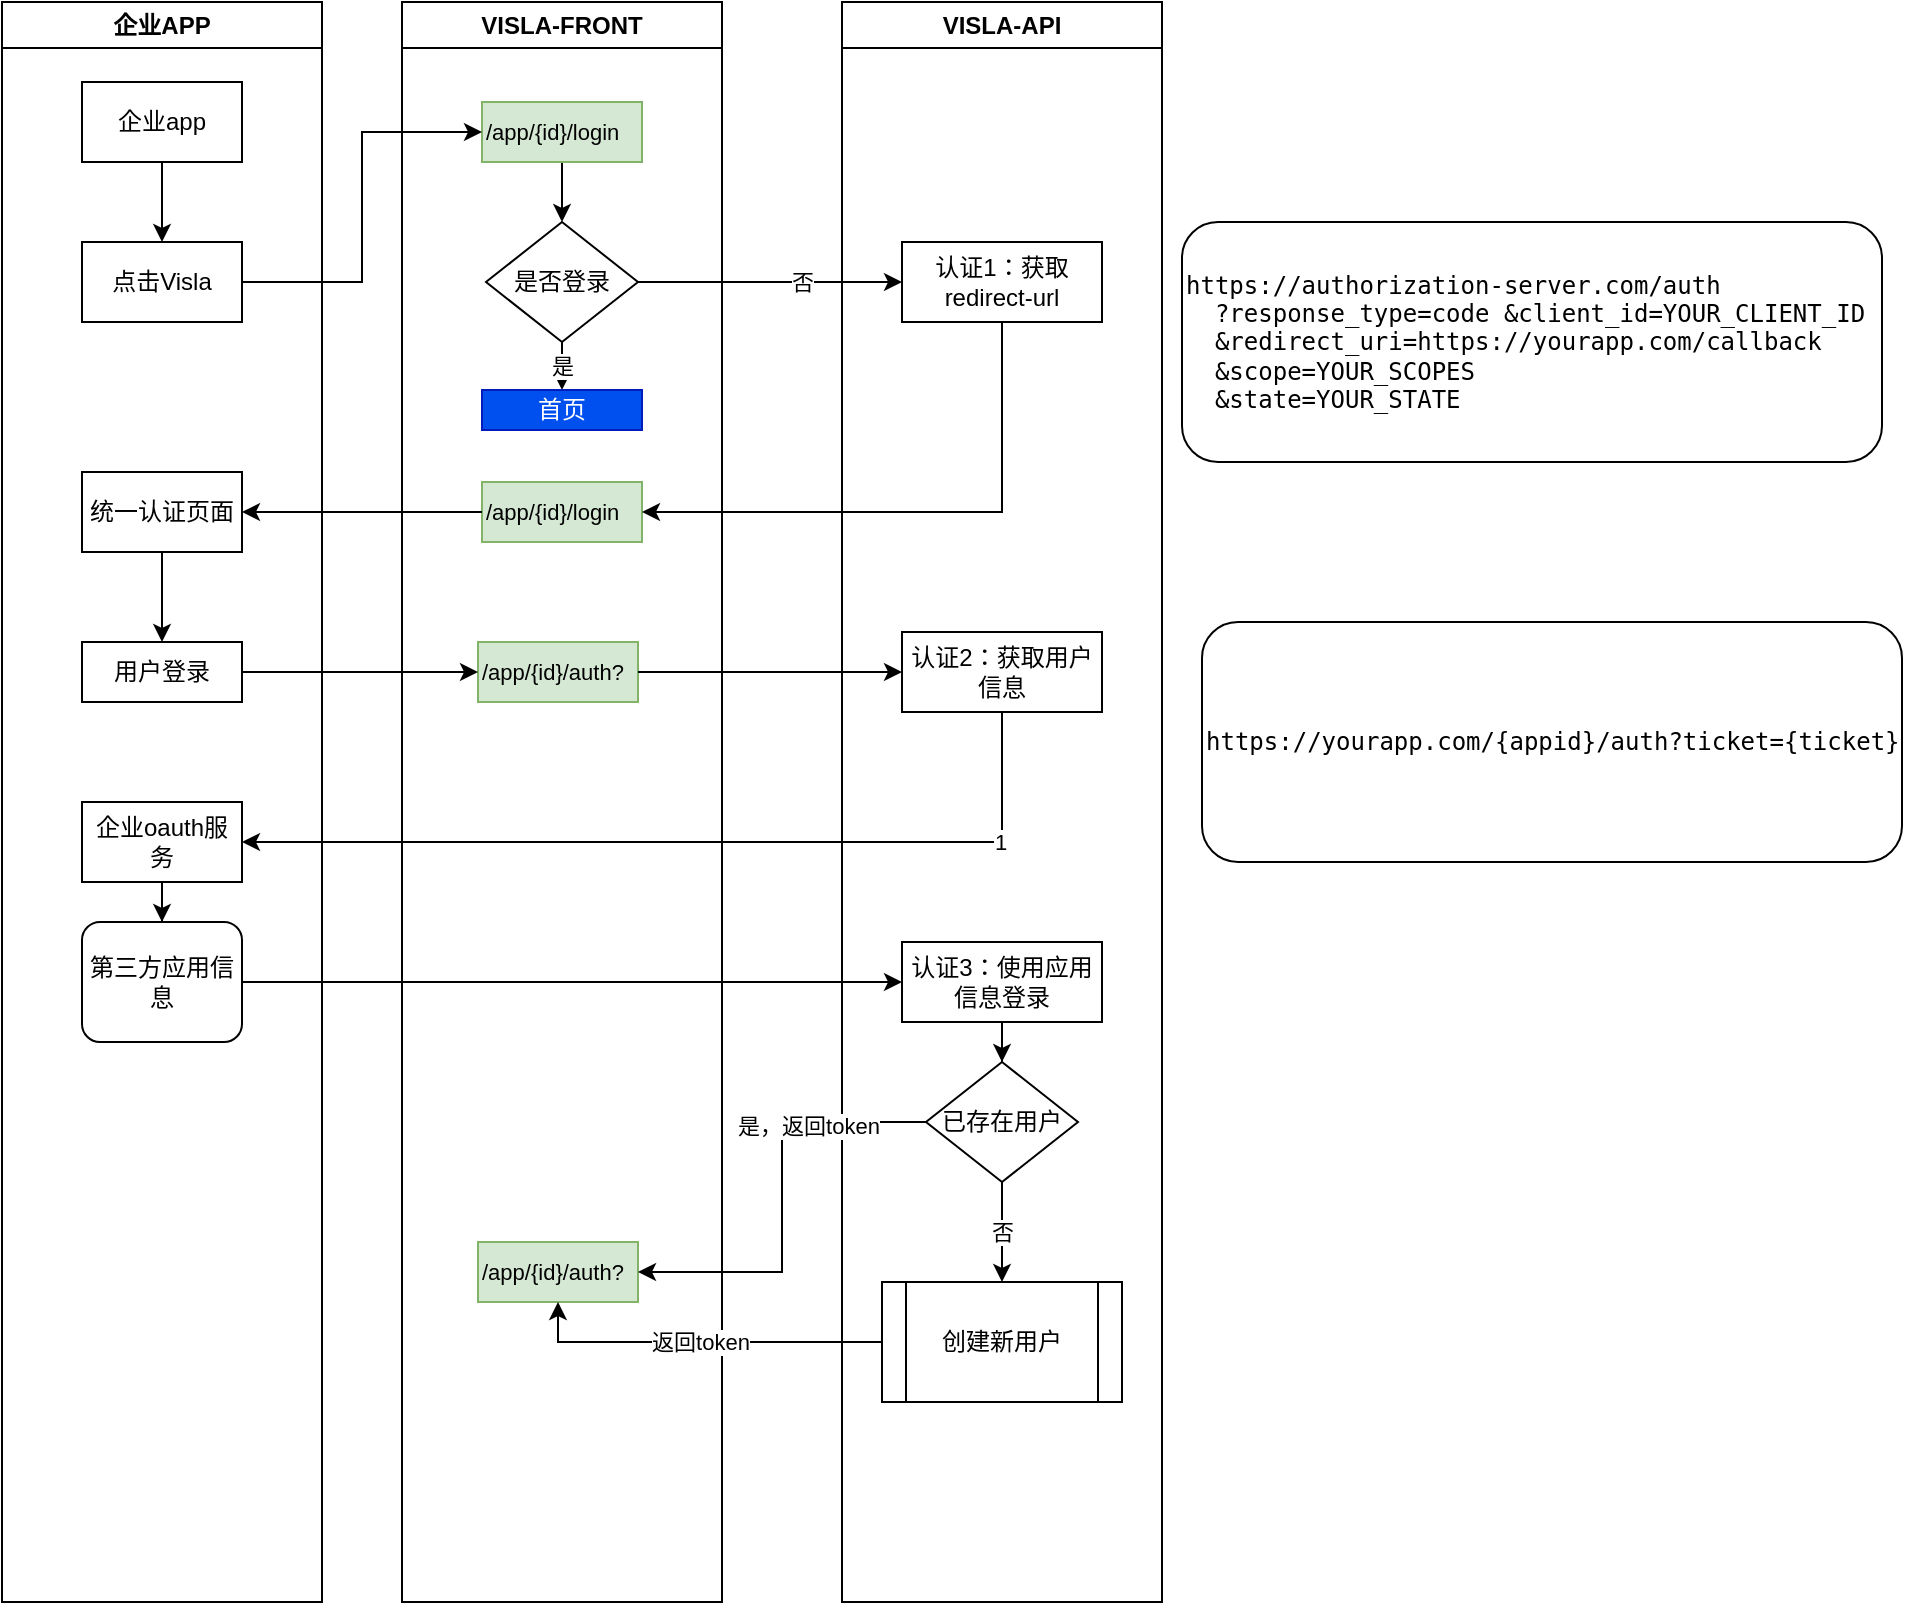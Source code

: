 <mxfile version="24.7.17">
  <diagram name="第 1 页" id="i4Nu_4LzZroBrKC8KvXQ">
    <mxGraphModel dx="568" dy="307" grid="1" gridSize="10" guides="1" tooltips="1" connect="1" arrows="1" fold="1" page="1" pageScale="1" pageWidth="827" pageHeight="1169" math="0" shadow="0">
      <root>
        <mxCell id="0" />
        <mxCell id="1" parent="0" />
        <mxCell id="6MXTTaW9w-NatlQJU3yg-1" value="企业APP" style="swimlane;whiteSpace=wrap;html=1;" vertex="1" parent="1">
          <mxGeometry x="80" y="200" width="160" height="800" as="geometry" />
        </mxCell>
        <mxCell id="6MXTTaW9w-NatlQJU3yg-2" value="企业app" style="rounded=0;whiteSpace=wrap;html=1;" vertex="1" parent="6MXTTaW9w-NatlQJU3yg-1">
          <mxGeometry x="40" y="40" width="80" height="40" as="geometry" />
        </mxCell>
        <mxCell id="6MXTTaW9w-NatlQJU3yg-3" value="点击Visla" style="rounded=0;whiteSpace=wrap;html=1;" vertex="1" parent="6MXTTaW9w-NatlQJU3yg-1">
          <mxGeometry x="40" y="120" width="80" height="40" as="geometry" />
        </mxCell>
        <mxCell id="6MXTTaW9w-NatlQJU3yg-4" style="edgeStyle=orthogonalEdgeStyle;rounded=0;orthogonalLoop=1;jettySize=auto;html=1;exitX=0.5;exitY=1;exitDx=0;exitDy=0;entryX=0.5;entryY=0;entryDx=0;entryDy=0;" edge="1" parent="6MXTTaW9w-NatlQJU3yg-1" source="6MXTTaW9w-NatlQJU3yg-2" target="6MXTTaW9w-NatlQJU3yg-3">
          <mxGeometry relative="1" as="geometry" />
        </mxCell>
        <mxCell id="6MXTTaW9w-NatlQJU3yg-5" value="" style="edgeStyle=orthogonalEdgeStyle;rounded=0;orthogonalLoop=1;jettySize=auto;html=1;" edge="1" parent="6MXTTaW9w-NatlQJU3yg-1" source="6MXTTaW9w-NatlQJU3yg-6" target="6MXTTaW9w-NatlQJU3yg-7">
          <mxGeometry relative="1" as="geometry" />
        </mxCell>
        <mxCell id="6MXTTaW9w-NatlQJU3yg-6" value="统一认证页面" style="rounded=0;whiteSpace=wrap;html=1;" vertex="1" parent="6MXTTaW9w-NatlQJU3yg-1">
          <mxGeometry x="40" y="235" width="80" height="40" as="geometry" />
        </mxCell>
        <mxCell id="6MXTTaW9w-NatlQJU3yg-7" value="用户登录" style="rounded=0;whiteSpace=wrap;html=1;" vertex="1" parent="6MXTTaW9w-NatlQJU3yg-1">
          <mxGeometry x="40" y="320" width="80" height="30" as="geometry" />
        </mxCell>
        <mxCell id="6MXTTaW9w-NatlQJU3yg-8" value="" style="edgeStyle=orthogonalEdgeStyle;rounded=0;orthogonalLoop=1;jettySize=auto;html=1;" edge="1" parent="6MXTTaW9w-NatlQJU3yg-1" source="6MXTTaW9w-NatlQJU3yg-9" target="6MXTTaW9w-NatlQJU3yg-10">
          <mxGeometry relative="1" as="geometry" />
        </mxCell>
        <mxCell id="6MXTTaW9w-NatlQJU3yg-9" value="企业oauth服务" style="rounded=0;whiteSpace=wrap;html=1;" vertex="1" parent="6MXTTaW9w-NatlQJU3yg-1">
          <mxGeometry x="40" y="400" width="80" height="40" as="geometry" />
        </mxCell>
        <mxCell id="6MXTTaW9w-NatlQJU3yg-10" value="第三方应用信息" style="rounded=1;whiteSpace=wrap;html=1;" vertex="1" parent="6MXTTaW9w-NatlQJU3yg-1">
          <mxGeometry x="40" y="460" width="80" height="60" as="geometry" />
        </mxCell>
        <mxCell id="6MXTTaW9w-NatlQJU3yg-11" value="VISLA-FRONT" style="swimlane;whiteSpace=wrap;html=1;" vertex="1" parent="1">
          <mxGeometry x="280" y="200" width="160" height="800" as="geometry" />
        </mxCell>
        <mxCell id="6MXTTaW9w-NatlQJU3yg-12" value="" style="edgeStyle=orthogonalEdgeStyle;rounded=0;orthogonalLoop=1;jettySize=auto;html=1;" edge="1" parent="6MXTTaW9w-NatlQJU3yg-11" source="6MXTTaW9w-NatlQJU3yg-13" target="6MXTTaW9w-NatlQJU3yg-15">
          <mxGeometry relative="1" as="geometry" />
        </mxCell>
        <mxCell id="6MXTTaW9w-NatlQJU3yg-13" value="&lt;font style=&quot;font-size: 11px;&quot;&gt;/app/{id}/login&lt;/font&gt;" style="rounded=0;html=1;fillColor=#d5e8d4;strokeColor=#82b366;gradientColor=none;align=left;whiteSpace=wrap;" vertex="1" parent="6MXTTaW9w-NatlQJU3yg-11">
          <mxGeometry x="40" y="50" width="80" height="30" as="geometry" />
        </mxCell>
        <mxCell id="6MXTTaW9w-NatlQJU3yg-14" value="是" style="edgeStyle=orthogonalEdgeStyle;rounded=0;orthogonalLoop=1;jettySize=auto;html=1;" edge="1" parent="6MXTTaW9w-NatlQJU3yg-11" source="6MXTTaW9w-NatlQJU3yg-15" target="6MXTTaW9w-NatlQJU3yg-16">
          <mxGeometry relative="1" as="geometry" />
        </mxCell>
        <mxCell id="6MXTTaW9w-NatlQJU3yg-15" value="是否登录" style="rhombus;whiteSpace=wrap;html=1;" vertex="1" parent="6MXTTaW9w-NatlQJU3yg-11">
          <mxGeometry x="42" y="110" width="76" height="60" as="geometry" />
        </mxCell>
        <mxCell id="6MXTTaW9w-NatlQJU3yg-16" value="首页" style="rounded=0;whiteSpace=wrap;html=1;fillColor=#0050ef;fontColor=#ffffff;strokeColor=#001DBC;" vertex="1" parent="6MXTTaW9w-NatlQJU3yg-11">
          <mxGeometry x="40" y="194" width="80" height="20" as="geometry" />
        </mxCell>
        <mxCell id="6MXTTaW9w-NatlQJU3yg-17" value="&lt;font style=&quot;font-size: 11px;&quot;&gt;/app/{id}/login&lt;/font&gt;" style="rounded=0;html=1;fillColor=#d5e8d4;strokeColor=#82b366;gradientColor=none;align=left;whiteSpace=wrap;" vertex="1" parent="6MXTTaW9w-NatlQJU3yg-11">
          <mxGeometry x="40" y="240" width="80" height="30" as="geometry" />
        </mxCell>
        <mxCell id="6MXTTaW9w-NatlQJU3yg-18" value="&lt;font style=&quot;font-size: 11px;&quot;&gt;/app/{id}/auth?&lt;/font&gt;" style="rounded=0;html=1;fillColor=#d5e8d4;strokeColor=#82b366;gradientColor=none;align=left;whiteSpace=wrap;" vertex="1" parent="6MXTTaW9w-NatlQJU3yg-11">
          <mxGeometry x="38" y="320" width="80" height="30" as="geometry" />
        </mxCell>
        <mxCell id="6MXTTaW9w-NatlQJU3yg-19" value="&lt;font style=&quot;font-size: 11px;&quot;&gt;/app/{id}/auth?&lt;/font&gt;" style="rounded=0;html=1;fillColor=#d5e8d4;strokeColor=#82b366;gradientColor=none;align=left;whiteSpace=wrap;" vertex="1" parent="6MXTTaW9w-NatlQJU3yg-11">
          <mxGeometry x="38" y="620" width="80" height="30" as="geometry" />
        </mxCell>
        <mxCell id="6MXTTaW9w-NatlQJU3yg-20" value="VISLA-API" style="swimlane;whiteSpace=wrap;html=1;" vertex="1" parent="1">
          <mxGeometry x="500" y="200" width="160" height="800" as="geometry" />
        </mxCell>
        <mxCell id="6MXTTaW9w-NatlQJU3yg-21" value="认证1：获取redirect-url" style="rounded=0;whiteSpace=wrap;html=1;" vertex="1" parent="6MXTTaW9w-NatlQJU3yg-20">
          <mxGeometry x="30" y="120" width="100" height="40" as="geometry" />
        </mxCell>
        <mxCell id="6MXTTaW9w-NatlQJU3yg-22" value="认证2：获取用户信息" style="rounded=0;whiteSpace=wrap;html=1;" vertex="1" parent="6MXTTaW9w-NatlQJU3yg-20">
          <mxGeometry x="30" y="315" width="100" height="40" as="geometry" />
        </mxCell>
        <mxCell id="6MXTTaW9w-NatlQJU3yg-23" value="" style="edgeStyle=orthogonalEdgeStyle;rounded=0;orthogonalLoop=1;jettySize=auto;html=1;" edge="1" parent="6MXTTaW9w-NatlQJU3yg-20" source="6MXTTaW9w-NatlQJU3yg-24" target="6MXTTaW9w-NatlQJU3yg-26">
          <mxGeometry relative="1" as="geometry" />
        </mxCell>
        <mxCell id="6MXTTaW9w-NatlQJU3yg-24" value="认证3：使用应用信息登录" style="rounded=0;whiteSpace=wrap;html=1;" vertex="1" parent="6MXTTaW9w-NatlQJU3yg-20">
          <mxGeometry x="30" y="470" width="100" height="40" as="geometry" />
        </mxCell>
        <mxCell id="6MXTTaW9w-NatlQJU3yg-25" value="否" style="edgeStyle=orthogonalEdgeStyle;rounded=0;orthogonalLoop=1;jettySize=auto;html=1;" edge="1" parent="6MXTTaW9w-NatlQJU3yg-20" source="6MXTTaW9w-NatlQJU3yg-26" target="6MXTTaW9w-NatlQJU3yg-27">
          <mxGeometry relative="1" as="geometry" />
        </mxCell>
        <mxCell id="6MXTTaW9w-NatlQJU3yg-26" value="已存在用户" style="rhombus;whiteSpace=wrap;html=1;" vertex="1" parent="6MXTTaW9w-NatlQJU3yg-20">
          <mxGeometry x="42" y="530" width="76" height="60" as="geometry" />
        </mxCell>
        <mxCell id="6MXTTaW9w-NatlQJU3yg-27" value="创建新用户" style="shape=process;whiteSpace=wrap;html=1;backgroundOutline=1;" vertex="1" parent="6MXTTaW9w-NatlQJU3yg-20">
          <mxGeometry x="20" y="640" width="120" height="60" as="geometry" />
        </mxCell>
        <mxCell id="6MXTTaW9w-NatlQJU3yg-28" style="edgeStyle=orthogonalEdgeStyle;rounded=0;orthogonalLoop=1;jettySize=auto;html=1;entryX=0;entryY=0.5;entryDx=0;entryDy=0;" edge="1" parent="1" source="6MXTTaW9w-NatlQJU3yg-3" target="6MXTTaW9w-NatlQJU3yg-13">
          <mxGeometry relative="1" as="geometry" />
        </mxCell>
        <mxCell id="6MXTTaW9w-NatlQJU3yg-29" style="edgeStyle=orthogonalEdgeStyle;rounded=0;orthogonalLoop=1;jettySize=auto;html=1;" edge="1" parent="1" source="6MXTTaW9w-NatlQJU3yg-15" target="6MXTTaW9w-NatlQJU3yg-21">
          <mxGeometry relative="1" as="geometry" />
        </mxCell>
        <mxCell id="6MXTTaW9w-NatlQJU3yg-30" value="否" style="edgeLabel;html=1;align=center;verticalAlign=middle;resizable=0;points=[];" vertex="1" connectable="0" parent="6MXTTaW9w-NatlQJU3yg-29">
          <mxGeometry x="0.235" relative="1" as="geometry">
            <mxPoint as="offset" />
          </mxGeometry>
        </mxCell>
        <mxCell id="6MXTTaW9w-NatlQJU3yg-31" style="edgeStyle=orthogonalEdgeStyle;rounded=0;orthogonalLoop=1;jettySize=auto;html=1;entryX=1;entryY=0.5;entryDx=0;entryDy=0;exitX=0.5;exitY=1;exitDx=0;exitDy=0;" edge="1" parent="1" source="6MXTTaW9w-NatlQJU3yg-21" target="6MXTTaW9w-NatlQJU3yg-17">
          <mxGeometry relative="1" as="geometry" />
        </mxCell>
        <mxCell id="6MXTTaW9w-NatlQJU3yg-32" style="edgeStyle=orthogonalEdgeStyle;rounded=0;orthogonalLoop=1;jettySize=auto;html=1;entryX=1;entryY=0.5;entryDx=0;entryDy=0;" edge="1" parent="1" source="6MXTTaW9w-NatlQJU3yg-17" target="6MXTTaW9w-NatlQJU3yg-6">
          <mxGeometry relative="1" as="geometry" />
        </mxCell>
        <mxCell id="6MXTTaW9w-NatlQJU3yg-33" style="edgeStyle=orthogonalEdgeStyle;rounded=0;orthogonalLoop=1;jettySize=auto;html=1;" edge="1" parent="1" source="6MXTTaW9w-NatlQJU3yg-7" target="6MXTTaW9w-NatlQJU3yg-18">
          <mxGeometry relative="1" as="geometry" />
        </mxCell>
        <mxCell id="6MXTTaW9w-NatlQJU3yg-34" style="edgeStyle=orthogonalEdgeStyle;rounded=0;orthogonalLoop=1;jettySize=auto;html=1;entryX=0;entryY=0.5;entryDx=0;entryDy=0;" edge="1" parent="1" source="6MXTTaW9w-NatlQJU3yg-18" target="6MXTTaW9w-NatlQJU3yg-22">
          <mxGeometry relative="1" as="geometry" />
        </mxCell>
        <mxCell id="6MXTTaW9w-NatlQJU3yg-35" style="edgeStyle=orthogonalEdgeStyle;rounded=0;orthogonalLoop=1;jettySize=auto;html=1;entryX=1;entryY=0.5;entryDx=0;entryDy=0;exitX=0.5;exitY=1;exitDx=0;exitDy=0;" edge="1" parent="1" source="6MXTTaW9w-NatlQJU3yg-22" target="6MXTTaW9w-NatlQJU3yg-9">
          <mxGeometry relative="1" as="geometry" />
        </mxCell>
        <mxCell id="6MXTTaW9w-NatlQJU3yg-36" value="1" style="edgeLabel;html=1;align=center;verticalAlign=middle;resizable=0;points=[];" vertex="1" connectable="0" parent="6MXTTaW9w-NatlQJU3yg-35">
          <mxGeometry x="-0.703" relative="1" as="geometry">
            <mxPoint as="offset" />
          </mxGeometry>
        </mxCell>
        <mxCell id="6MXTTaW9w-NatlQJU3yg-37" style="edgeStyle=orthogonalEdgeStyle;rounded=0;orthogonalLoop=1;jettySize=auto;html=1;entryX=0;entryY=0.5;entryDx=0;entryDy=0;" edge="1" parent="1" source="6MXTTaW9w-NatlQJU3yg-10" target="6MXTTaW9w-NatlQJU3yg-24">
          <mxGeometry relative="1" as="geometry" />
        </mxCell>
        <mxCell id="6MXTTaW9w-NatlQJU3yg-38" style="edgeStyle=orthogonalEdgeStyle;rounded=0;orthogonalLoop=1;jettySize=auto;html=1;entryX=1;entryY=0.5;entryDx=0;entryDy=0;" edge="1" parent="1" source="6MXTTaW9w-NatlQJU3yg-26" target="6MXTTaW9w-NatlQJU3yg-19">
          <mxGeometry relative="1" as="geometry">
            <mxPoint x="420" y="835" as="targetPoint" />
          </mxGeometry>
        </mxCell>
        <mxCell id="6MXTTaW9w-NatlQJU3yg-39" value="是，返回token" style="edgeLabel;html=1;align=center;verticalAlign=middle;resizable=0;points=[];" vertex="1" connectable="0" parent="6MXTTaW9w-NatlQJU3yg-38">
          <mxGeometry x="-0.456" y="2" relative="1" as="geometry">
            <mxPoint as="offset" />
          </mxGeometry>
        </mxCell>
        <mxCell id="6MXTTaW9w-NatlQJU3yg-40" value="返回token" style="edgeStyle=orthogonalEdgeStyle;rounded=0;orthogonalLoop=1;jettySize=auto;html=1;entryX=0.5;entryY=1;entryDx=0;entryDy=0;" edge="1" parent="1" source="6MXTTaW9w-NatlQJU3yg-27" target="6MXTTaW9w-NatlQJU3yg-19">
          <mxGeometry relative="1" as="geometry" />
        </mxCell>
        <mxCell id="6MXTTaW9w-NatlQJU3yg-41" value="&lt;div data-pm-slice=&quot;1 1 []&quot; data-language=&quot;sql&quot; class=&quot;code-block with-line-numbers&quot;&gt;&lt;pre&gt;&lt;div style=&quot;text-align: justify;&quot;&gt;&lt;div data-pm-slice=&quot;1 1 []&quot; data-language=&quot;sql&quot; class=&quot;code-block with-line-numbers&quot;&gt;&lt;pre&gt;&lt;code spellcheck=&quot;false&quot;&gt;https://authorization-server.com/auth&lt;br/&gt;  ?response_type=code &amp;amp;client_id=YOUR_CLIENT_ID&lt;br/&gt;  &amp;amp;redirect_uri=https://yourapp.com/callback&lt;br/&gt;  &amp;amp;scope=YOUR_SCOPES&lt;br/&gt;  &amp;amp;state=YOUR_STATE&lt;/code&gt;&lt;/pre&gt;&lt;/div&gt;&lt;/div&gt;&lt;/pre&gt;&lt;/div&gt;" style="rounded=1;html=1;whiteSpace=wrap;align=left;" vertex="1" parent="1">
          <mxGeometry x="670" y="310" width="350" height="120" as="geometry" />
        </mxCell>
        <mxCell id="6MXTTaW9w-NatlQJU3yg-42" value="&lt;div data-pm-slice=&quot;1 1 []&quot; data-language=&quot;sql&quot; class=&quot;code-block with-line-numbers&quot;&gt;&lt;pre&gt;&lt;div style=&quot;text-align: justify;&quot;&gt;&lt;div data-pm-slice=&quot;1 1 []&quot; data-language=&quot;sql&quot; class=&quot;code-block with-line-numbers&quot;&gt;&lt;pre&gt;&lt;code spellcheck=&quot;false&quot;&gt;https://yourapp.com/{appid}/auth?ticket={ticket}&lt;/code&gt;&lt;/pre&gt;&lt;/div&gt;&lt;/div&gt;&lt;/pre&gt;&lt;/div&gt;" style="rounded=1;html=1;whiteSpace=wrap;align=left;" vertex="1" parent="1">
          <mxGeometry x="680" y="510" width="350" height="120" as="geometry" />
        </mxCell>
      </root>
    </mxGraphModel>
  </diagram>
</mxfile>
